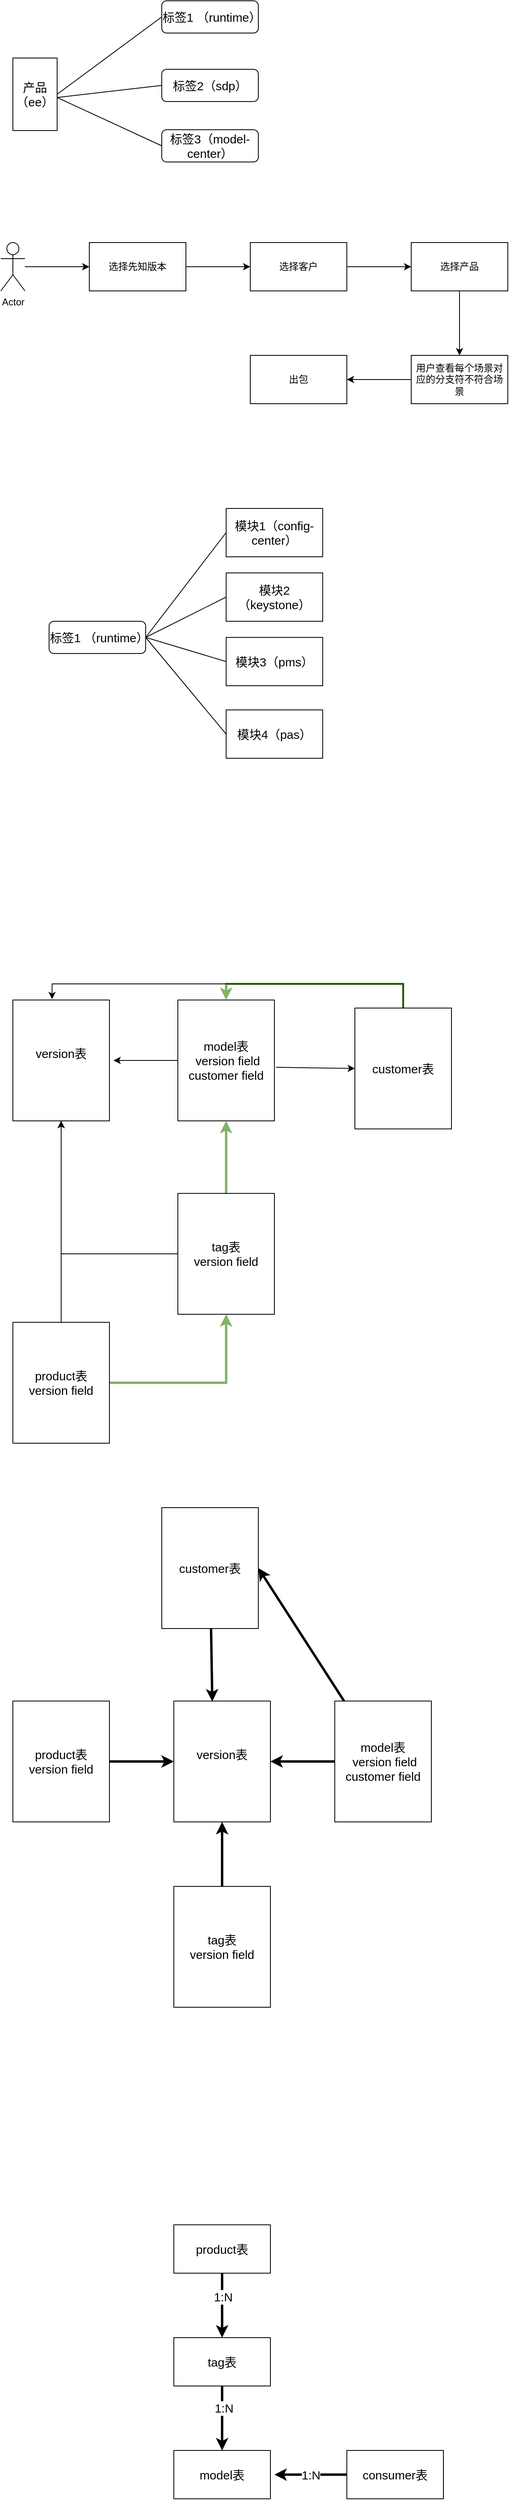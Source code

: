 <mxfile version="12.1.7" type="github" pages="1"><diagram id="HYDxC4IRF1-QbCd2Omzz" name="Page-1"><mxGraphModel dx="1639" dy="847" grid="1" gridSize="10" guides="1" tooltips="1" connect="1" arrows="1" fold="1" page="1" pageScale="1" pageWidth="827" pageHeight="1169" math="0" shadow="0"><root><mxCell id="0"/><mxCell id="1" parent="0"/><mxCell id="9Z2hVscFaG5uiC6A5sd_-3" value="" style="edgeStyle=orthogonalEdgeStyle;rounded=0;orthogonalLoop=1;jettySize=auto;html=1;" edge="1" parent="1" source="9Z2hVscFaG5uiC6A5sd_-1"><mxGeometry relative="1" as="geometry"><mxPoint x="160" y="380" as="targetPoint"/></mxGeometry></mxCell><mxCell id="9Z2hVscFaG5uiC6A5sd_-1" value="Actor" style="shape=umlActor;verticalLabelPosition=bottom;labelBackgroundColor=#ffffff;verticalAlign=top;html=1;outlineConnect=0;" vertex="1" parent="1"><mxGeometry x="50" y="350" width="30" height="60" as="geometry"/></mxCell><mxCell id="9Z2hVscFaG5uiC6A5sd_-6" value="" style="edgeStyle=orthogonalEdgeStyle;rounded=0;orthogonalLoop=1;jettySize=auto;html=1;" edge="1" parent="1" source="9Z2hVscFaG5uiC6A5sd_-4" target="9Z2hVscFaG5uiC6A5sd_-5"><mxGeometry relative="1" as="geometry"/></mxCell><mxCell id="9Z2hVscFaG5uiC6A5sd_-4" value="选择先知版本" style="rounded=0;whiteSpace=wrap;html=1;" vertex="1" parent="1"><mxGeometry x="160" y="350" width="120" height="60" as="geometry"/></mxCell><mxCell id="9Z2hVscFaG5uiC6A5sd_-8" value="" style="edgeStyle=orthogonalEdgeStyle;rounded=0;orthogonalLoop=1;jettySize=auto;html=1;" edge="1" parent="1" source="9Z2hVscFaG5uiC6A5sd_-5" target="9Z2hVscFaG5uiC6A5sd_-7"><mxGeometry relative="1" as="geometry"/></mxCell><mxCell id="9Z2hVscFaG5uiC6A5sd_-5" value="选择客户" style="rounded=0;whiteSpace=wrap;html=1;" vertex="1" parent="1"><mxGeometry x="360" y="350" width="120" height="60" as="geometry"/></mxCell><mxCell id="9Z2hVscFaG5uiC6A5sd_-10" value="" style="edgeStyle=orthogonalEdgeStyle;rounded=0;orthogonalLoop=1;jettySize=auto;html=1;" edge="1" parent="1" source="9Z2hVscFaG5uiC6A5sd_-7" target="9Z2hVscFaG5uiC6A5sd_-9"><mxGeometry relative="1" as="geometry"/></mxCell><mxCell id="9Z2hVscFaG5uiC6A5sd_-7" value="选择产品" style="rounded=0;whiteSpace=wrap;html=1;" vertex="1" parent="1"><mxGeometry x="560" y="350" width="120" height="60" as="geometry"/></mxCell><mxCell id="9Z2hVscFaG5uiC6A5sd_-12" value="" style="edgeStyle=orthogonalEdgeStyle;rounded=0;orthogonalLoop=1;jettySize=auto;html=1;" edge="1" parent="1" source="9Z2hVscFaG5uiC6A5sd_-9" target="9Z2hVscFaG5uiC6A5sd_-11"><mxGeometry relative="1" as="geometry"/></mxCell><mxCell id="9Z2hVscFaG5uiC6A5sd_-9" value="用户查看每个场景对应的分支符不符合场景" style="rounded=0;whiteSpace=wrap;html=1;" vertex="1" parent="1"><mxGeometry x="560" y="490" width="120" height="60" as="geometry"/></mxCell><mxCell id="9Z2hVscFaG5uiC6A5sd_-11" value="出包" style="rounded=0;whiteSpace=wrap;html=1;" vertex="1" parent="1"><mxGeometry x="360" y="490" width="120" height="60" as="geometry"/></mxCell><mxCell id="9Z2hVscFaG5uiC6A5sd_-13" value="产品（ee）" style="rounded=0;whiteSpace=wrap;html=1;fontSize=15;" vertex="1" parent="1"><mxGeometry x="65" y="121" width="55" height="90" as="geometry"/></mxCell><mxCell id="9Z2hVscFaG5uiC6A5sd_-14" value="标签1 （runtime）" style="rounded=1;whiteSpace=wrap;html=1;fontSize=15;align=center;" vertex="1" parent="1"><mxGeometry x="250" y="50" width="120" height="40" as="geometry"/></mxCell><mxCell id="9Z2hVscFaG5uiC6A5sd_-15" value="标签2（sdp）" style="rounded=1;whiteSpace=wrap;html=1;fontSize=15;" vertex="1" parent="1"><mxGeometry x="250" y="135" width="120" height="40" as="geometry"/></mxCell><mxCell id="9Z2hVscFaG5uiC6A5sd_-16" value="标签3（model-center）" style="rounded=1;whiteSpace=wrap;html=1;fontSize=15;" vertex="1" parent="1"><mxGeometry x="250" y="210" width="120" height="40" as="geometry"/></mxCell><mxCell id="9Z2hVscFaG5uiC6A5sd_-17" value="" style="endArrow=none;html=1;fontSize=15;exitX=1;exitY=0.5;exitDx=0;exitDy=0;entryX=0;entryY=0.5;entryDx=0;entryDy=0;" edge="1" parent="1" source="9Z2hVscFaG5uiC6A5sd_-13" target="9Z2hVscFaG5uiC6A5sd_-14"><mxGeometry width="50" height="50" relative="1" as="geometry"><mxPoint x="50" y="620" as="sourcePoint"/><mxPoint x="100" y="570" as="targetPoint"/></mxGeometry></mxCell><mxCell id="9Z2hVscFaG5uiC6A5sd_-18" value="" style="endArrow=none;html=1;fontSize=15;entryX=0;entryY=0.5;entryDx=0;entryDy=0;" edge="1" parent="1" target="9Z2hVscFaG5uiC6A5sd_-15"><mxGeometry width="50" height="50" relative="1" as="geometry"><mxPoint x="120" y="170" as="sourcePoint"/><mxPoint x="260" y="80" as="targetPoint"/></mxGeometry></mxCell><mxCell id="9Z2hVscFaG5uiC6A5sd_-19" value="" style="endArrow=none;html=1;fontSize=15;entryX=0;entryY=0.5;entryDx=0;entryDy=0;" edge="1" parent="1" target="9Z2hVscFaG5uiC6A5sd_-16"><mxGeometry width="50" height="50" relative="1" as="geometry"><mxPoint x="120" y="170" as="sourcePoint"/><mxPoint x="270" y="90" as="targetPoint"/></mxGeometry></mxCell><mxCell id="9Z2hVscFaG5uiC6A5sd_-21" value="标签1 （runtime）" style="rounded=1;whiteSpace=wrap;html=1;fontSize=15;align=center;" vertex="1" parent="1"><mxGeometry x="110" y="820" width="120" height="40" as="geometry"/></mxCell><mxCell id="9Z2hVscFaG5uiC6A5sd_-29" value="模块2 （keystone）" style="rounded=0;whiteSpace=wrap;html=1;fontSize=15;align=center;" vertex="1" parent="1"><mxGeometry x="330" y="760" width="120" height="60" as="geometry"/></mxCell><mxCell id="9Z2hVscFaG5uiC6A5sd_-30" value="模块3（pms）" style="rounded=0;whiteSpace=wrap;html=1;fontSize=15;align=center;" vertex="1" parent="1"><mxGeometry x="330" y="840" width="120" height="60" as="geometry"/></mxCell><mxCell id="9Z2hVscFaG5uiC6A5sd_-31" value="模块4（pas）" style="rounded=0;whiteSpace=wrap;html=1;fontSize=15;align=center;" vertex="1" parent="1"><mxGeometry x="330" y="930" width="120" height="60" as="geometry"/></mxCell><mxCell id="9Z2hVscFaG5uiC6A5sd_-32" value="模块1（config-center）" style="rounded=0;whiteSpace=wrap;html=1;fontSize=15;align=center;" vertex="1" parent="1"><mxGeometry x="330" y="680" width="120" height="60" as="geometry"/></mxCell><mxCell id="9Z2hVscFaG5uiC6A5sd_-33" value="" style="endArrow=none;html=1;fontSize=15;exitX=1;exitY=0.5;exitDx=0;exitDy=0;entryX=0;entryY=0.5;entryDx=0;entryDy=0;" edge="1" parent="1" source="9Z2hVscFaG5uiC6A5sd_-21" target="9Z2hVscFaG5uiC6A5sd_-31"><mxGeometry width="50" height="50" relative="1" as="geometry"><mxPoint x="230" y="920" as="sourcePoint"/><mxPoint x="280" y="870" as="targetPoint"/></mxGeometry></mxCell><mxCell id="9Z2hVscFaG5uiC6A5sd_-34" value="" style="endArrow=none;html=1;fontSize=15;entryX=0;entryY=0.5;entryDx=0;entryDy=0;" edge="1" parent="1" target="9Z2hVscFaG5uiC6A5sd_-30"><mxGeometry width="50" height="50" relative="1" as="geometry"><mxPoint x="230" y="840" as="sourcePoint"/><mxPoint x="340" y="970" as="targetPoint"/></mxGeometry></mxCell><mxCell id="9Z2hVscFaG5uiC6A5sd_-35" value="" style="endArrow=none;html=1;fontSize=15;entryX=0;entryY=0.5;entryDx=0;entryDy=0;" edge="1" parent="1" target="9Z2hVscFaG5uiC6A5sd_-29"><mxGeometry width="50" height="50" relative="1" as="geometry"><mxPoint x="230" y="840" as="sourcePoint"/><mxPoint x="340" y="880" as="targetPoint"/></mxGeometry></mxCell><mxCell id="9Z2hVscFaG5uiC6A5sd_-36" value="" style="endArrow=none;html=1;fontSize=15;entryX=0;entryY=0.5;entryDx=0;entryDy=0;" edge="1" parent="1" target="9Z2hVscFaG5uiC6A5sd_-32"><mxGeometry width="50" height="50" relative="1" as="geometry"><mxPoint x="230" y="840" as="sourcePoint"/><mxPoint x="340" y="800" as="targetPoint"/></mxGeometry></mxCell><mxCell id="9Z2hVscFaG5uiC6A5sd_-47" style="edgeStyle=orthogonalEdgeStyle;rounded=0;orthogonalLoop=1;jettySize=auto;html=1;fontSize=15;" edge="1" parent="1" source="9Z2hVscFaG5uiC6A5sd_-37"><mxGeometry relative="1" as="geometry"><mxPoint x="190" y="1365" as="targetPoint"/></mxGeometry></mxCell><mxCell id="9Z2hVscFaG5uiC6A5sd_-37" value="model表&lt;br&gt;&amp;nbsp;version field&lt;br&gt;customer field&lt;br&gt;" style="rounded=0;whiteSpace=wrap;html=1;fontSize=15;align=center;" vertex="1" parent="1"><mxGeometry x="270" y="1290" width="120" height="150" as="geometry"/></mxCell><mxCell id="9Z2hVscFaG5uiC6A5sd_-39" value="version表&lt;br&gt;&lt;br&gt;" style="rounded=0;whiteSpace=wrap;html=1;fontSize=15;align=center;" vertex="1" parent="1"><mxGeometry x="65" y="1290" width="120" height="150" as="geometry"/></mxCell><mxCell id="9Z2hVscFaG5uiC6A5sd_-56" style="edgeStyle=orthogonalEdgeStyle;rounded=0;orthogonalLoop=1;jettySize=auto;html=1;exitX=0.5;exitY=0;exitDx=0;exitDy=0;entryX=0.5;entryY=0;entryDx=0;entryDy=0;fontSize=15;fillColor=#d5e8d4;strokeColor=#82b366;strokeWidth=3;" edge="1" parent="1" source="9Z2hVscFaG5uiC6A5sd_-41" target="9Z2hVscFaG5uiC6A5sd_-37"><mxGeometry relative="1" as="geometry"/></mxCell><mxCell id="9Z2hVscFaG5uiC6A5sd_-60" style="edgeStyle=orthogonalEdgeStyle;rounded=0;orthogonalLoop=1;jettySize=auto;html=1;exitX=0.5;exitY=0;exitDx=0;exitDy=0;entryX=0.406;entryY=-0.007;entryDx=0;entryDy=0;entryPerimeter=0;fontSize=15;" edge="1" parent="1" source="9Z2hVscFaG5uiC6A5sd_-41" target="9Z2hVscFaG5uiC6A5sd_-39"><mxGeometry relative="1" as="geometry"/></mxCell><mxCell id="9Z2hVscFaG5uiC6A5sd_-41" value="customer表&lt;br&gt;" style="rounded=0;whiteSpace=wrap;html=1;fontSize=15;align=center;" vertex="1" parent="1"><mxGeometry x="490" y="1300" width="120" height="150" as="geometry"/></mxCell><mxCell id="9Z2hVscFaG5uiC6A5sd_-42" value="" style="endArrow=classic;html=1;fontSize=15;entryX=0;entryY=0.5;entryDx=0;entryDy=0;exitX=1.016;exitY=0.557;exitDx=0;exitDy=0;exitPerimeter=0;" edge="1" parent="1" source="9Z2hVscFaG5uiC6A5sd_-37" target="9Z2hVscFaG5uiC6A5sd_-41"><mxGeometry width="50" height="50" relative="1" as="geometry"><mxPoint x="390" y="1410" as="sourcePoint"/><mxPoint x="440" y="1360" as="targetPoint"/></mxGeometry></mxCell><mxCell id="9Z2hVscFaG5uiC6A5sd_-48" style="edgeStyle=orthogonalEdgeStyle;rounded=0;orthogonalLoop=1;jettySize=auto;html=1;exitX=0;exitY=0.5;exitDx=0;exitDy=0;entryX=0.5;entryY=1;entryDx=0;entryDy=0;fontSize=15;" edge="1" parent="1" source="9Z2hVscFaG5uiC6A5sd_-46" target="9Z2hVscFaG5uiC6A5sd_-39"><mxGeometry relative="1" as="geometry"/></mxCell><mxCell id="9Z2hVscFaG5uiC6A5sd_-55" value="" style="edgeStyle=orthogonalEdgeStyle;rounded=0;orthogonalLoop=1;jettySize=auto;html=1;fontSize=15;entryX=0.5;entryY=1;entryDx=0;entryDy=0;fillColor=#d5e8d4;strokeColor=#82b366;strokeWidth=3;" edge="1" parent="1" source="9Z2hVscFaG5uiC6A5sd_-46" target="9Z2hVscFaG5uiC6A5sd_-37"><mxGeometry relative="1" as="geometry"><mxPoint x="330" y="1450" as="targetPoint"/></mxGeometry></mxCell><mxCell id="9Z2hVscFaG5uiC6A5sd_-46" value="tag表&lt;br&gt;version field" style="rounded=0;whiteSpace=wrap;html=1;fontSize=15;align=center;" vertex="1" parent="1"><mxGeometry x="270" y="1530" width="120" height="150" as="geometry"/></mxCell><mxCell id="9Z2hVscFaG5uiC6A5sd_-52" style="edgeStyle=orthogonalEdgeStyle;rounded=0;orthogonalLoop=1;jettySize=auto;html=1;entryX=0.5;entryY=1;entryDx=0;entryDy=0;fontSize=15;" edge="1" parent="1" source="9Z2hVscFaG5uiC6A5sd_-49" target="9Z2hVscFaG5uiC6A5sd_-39"><mxGeometry relative="1" as="geometry"/></mxCell><mxCell id="9Z2hVscFaG5uiC6A5sd_-53" style="edgeStyle=orthogonalEdgeStyle;rounded=0;orthogonalLoop=1;jettySize=auto;html=1;exitX=1;exitY=0.5;exitDx=0;exitDy=0;fontSize=15;fillColor=#d5e8d4;strokeColor=#82b366;strokeWidth=3;" edge="1" parent="1" source="9Z2hVscFaG5uiC6A5sd_-49" target="9Z2hVscFaG5uiC6A5sd_-46"><mxGeometry relative="1" as="geometry"/></mxCell><mxCell id="9Z2hVscFaG5uiC6A5sd_-49" value="product表&lt;br&gt;version field" style="rounded=0;whiteSpace=wrap;html=1;fontSize=15;align=center;" vertex="1" parent="1"><mxGeometry x="65" y="1690" width="120" height="150" as="geometry"/></mxCell><mxCell id="9Z2hVscFaG5uiC6A5sd_-77" style="edgeStyle=none;rounded=0;orthogonalLoop=1;jettySize=auto;html=1;entryX=1;entryY=0.5;entryDx=0;entryDy=0;strokeWidth=3;fontSize=15;" edge="1" parent="1" source="9Z2hVscFaG5uiC6A5sd_-64" target="9Z2hVscFaG5uiC6A5sd_-68"><mxGeometry relative="1" as="geometry"/></mxCell><mxCell id="9Z2hVscFaG5uiC6A5sd_-79" value="" style="edgeStyle=none;rounded=0;orthogonalLoop=1;jettySize=auto;html=1;strokeWidth=3;fontSize=15;" edge="1" parent="1" source="9Z2hVscFaG5uiC6A5sd_-64"><mxGeometry relative="1" as="geometry"><mxPoint x="385" y="2235" as="targetPoint"/></mxGeometry></mxCell><mxCell id="9Z2hVscFaG5uiC6A5sd_-64" value="model表&lt;br&gt;&amp;nbsp;version field&lt;br&gt;customer field&lt;br&gt;" style="rounded=0;whiteSpace=wrap;html=1;fontSize=15;align=center;" vertex="1" parent="1"><mxGeometry x="465" y="2160" width="120" height="150" as="geometry"/></mxCell><mxCell id="9Z2hVscFaG5uiC6A5sd_-76" style="edgeStyle=none;rounded=0;orthogonalLoop=1;jettySize=auto;html=1;entryX=0.44;entryY=0.004;entryDx=0;entryDy=0;entryPerimeter=0;strokeWidth=3;fontSize=15;" edge="1" parent="1" source="9Z2hVscFaG5uiC6A5sd_-68"><mxGeometry relative="1" as="geometry"><mxPoint x="312.8" y="2160.6" as="targetPoint"/></mxGeometry></mxCell><mxCell id="9Z2hVscFaG5uiC6A5sd_-68" value="customer表&lt;br&gt;" style="rounded=0;whiteSpace=wrap;html=1;fontSize=15;align=center;" vertex="1" parent="1"><mxGeometry x="250" y="1920" width="120" height="150" as="geometry"/></mxCell><mxCell id="9Z2hVscFaG5uiC6A5sd_-82" value="" style="edgeStyle=none;rounded=0;orthogonalLoop=1;jettySize=auto;html=1;strokeWidth=3;fontSize=15;entryX=0.5;entryY=1;entryDx=0;entryDy=0;" edge="1" parent="1" source="9Z2hVscFaG5uiC6A5sd_-72"><mxGeometry relative="1" as="geometry"><mxPoint x="325" y="2310" as="targetPoint"/></mxGeometry></mxCell><mxCell id="9Z2hVscFaG5uiC6A5sd_-72" value="tag表&lt;br&gt;version field" style="rounded=0;whiteSpace=wrap;html=1;fontSize=15;align=center;" vertex="1" parent="1"><mxGeometry x="265" y="2390" width="120" height="150" as="geometry"/></mxCell><mxCell id="9Z2hVscFaG5uiC6A5sd_-80" value="" style="edgeStyle=none;rounded=0;orthogonalLoop=1;jettySize=auto;html=1;strokeWidth=3;fontSize=15;" edge="1" parent="1" source="9Z2hVscFaG5uiC6A5sd_-75"><mxGeometry relative="1" as="geometry"><mxPoint x="265" y="2235" as="targetPoint"/></mxGeometry></mxCell><mxCell id="9Z2hVscFaG5uiC6A5sd_-75" value="product表&lt;br&gt;version field" style="rounded=0;whiteSpace=wrap;html=1;fontSize=15;align=center;" vertex="1" parent="1"><mxGeometry x="65" y="2160" width="120" height="150" as="geometry"/></mxCell><mxCell id="9Z2hVscFaG5uiC6A5sd_-83" value="version表&lt;br&gt;&lt;br&gt;" style="rounded=0;whiteSpace=wrap;html=1;fontSize=15;align=center;" vertex="1" parent="1"><mxGeometry x="265" y="2160" width="120" height="150" as="geometry"/></mxCell><mxCell id="9Z2hVscFaG5uiC6A5sd_-86" value="" style="edgeStyle=none;rounded=0;orthogonalLoop=1;jettySize=auto;html=1;strokeWidth=3;fontSize=15;" edge="1" parent="1" source="9Z2hVscFaG5uiC6A5sd_-84" target="9Z2hVscFaG5uiC6A5sd_-85"><mxGeometry relative="1" as="geometry"/></mxCell><mxCell id="9Z2hVscFaG5uiC6A5sd_-91" value="1:N" style="text;html=1;resizable=0;points=[];align=center;verticalAlign=middle;labelBackgroundColor=#ffffff;fontSize=15;" vertex="1" connectable="0" parent="9Z2hVscFaG5uiC6A5sd_-86"><mxGeometry x="-0.286" y="1" relative="1" as="geometry"><mxPoint as="offset"/></mxGeometry></mxCell><mxCell id="9Z2hVscFaG5uiC6A5sd_-84" value="product表" style="rounded=0;whiteSpace=wrap;html=1;fontSize=15;align=center;" vertex="1" parent="1"><mxGeometry x="265" y="2810" width="120" height="60" as="geometry"/></mxCell><mxCell id="9Z2hVscFaG5uiC6A5sd_-88" value="" style="edgeStyle=none;rounded=0;orthogonalLoop=1;jettySize=auto;html=1;strokeWidth=3;fontSize=15;" edge="1" parent="1" source="9Z2hVscFaG5uiC6A5sd_-85" target="9Z2hVscFaG5uiC6A5sd_-87"><mxGeometry relative="1" as="geometry"/></mxCell><mxCell id="9Z2hVscFaG5uiC6A5sd_-92" value="1:N" style="text;html=1;resizable=0;points=[];align=center;verticalAlign=middle;labelBackgroundColor=#ffffff;fontSize=15;" vertex="1" connectable="0" parent="9Z2hVscFaG5uiC6A5sd_-88"><mxGeometry x="-0.336" y="2" relative="1" as="geometry"><mxPoint as="offset"/></mxGeometry></mxCell><mxCell id="9Z2hVscFaG5uiC6A5sd_-85" value="tag表" style="rounded=0;whiteSpace=wrap;html=1;fontSize=15;align=center;" vertex="1" parent="1"><mxGeometry x="265" y="2950" width="120" height="60" as="geometry"/></mxCell><mxCell id="9Z2hVscFaG5uiC6A5sd_-87" value="model表" style="rounded=0;whiteSpace=wrap;html=1;fontSize=15;align=center;" vertex="1" parent="1"><mxGeometry x="265" y="3090" width="120" height="60" as="geometry"/></mxCell><mxCell id="9Z2hVscFaG5uiC6A5sd_-90" value="1:N" style="edgeStyle=none;rounded=0;orthogonalLoop=1;jettySize=auto;html=1;strokeWidth=3;fontSize=15;" edge="1" parent="1" source="9Z2hVscFaG5uiC6A5sd_-89"><mxGeometry relative="1" as="geometry"><mxPoint x="390" y="3120" as="targetPoint"/></mxGeometry></mxCell><mxCell id="9Z2hVscFaG5uiC6A5sd_-89" value="consumer表" style="rounded=0;whiteSpace=wrap;html=1;fontSize=15;align=center;" vertex="1" parent="1"><mxGeometry x="480" y="3090" width="120" height="60" as="geometry"/></mxCell></root></mxGraphModel></diagram></mxfile>